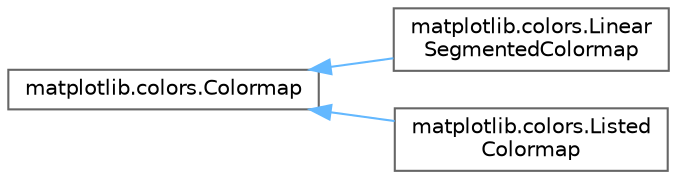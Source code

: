 digraph "Graphical Class Hierarchy"
{
 // LATEX_PDF_SIZE
  bgcolor="transparent";
  edge [fontname=Helvetica,fontsize=10,labelfontname=Helvetica,labelfontsize=10];
  node [fontname=Helvetica,fontsize=10,shape=box,height=0.2,width=0.4];
  rankdir="LR";
  Node0 [id="Node000000",label="matplotlib.colors.Colormap",height=0.2,width=0.4,color="grey40", fillcolor="white", style="filled",URL="$d3/daa/classmatplotlib_1_1colors_1_1Colormap.html",tooltip=" "];
  Node0 -> Node1 [id="edge3707_Node000000_Node000001",dir="back",color="steelblue1",style="solid",tooltip=" "];
  Node1 [id="Node000001",label="matplotlib.colors.Linear\lSegmentedColormap",height=0.2,width=0.4,color="grey40", fillcolor="white", style="filled",URL="$d7/d46/classmatplotlib_1_1colors_1_1LinearSegmentedColormap.html",tooltip=" "];
  Node0 -> Node2 [id="edge3708_Node000000_Node000002",dir="back",color="steelblue1",style="solid",tooltip=" "];
  Node2 [id="Node000002",label="matplotlib.colors.Listed\lColormap",height=0.2,width=0.4,color="grey40", fillcolor="white", style="filled",URL="$da/dd0/classmatplotlib_1_1colors_1_1ListedColormap.html",tooltip=" "];
}

